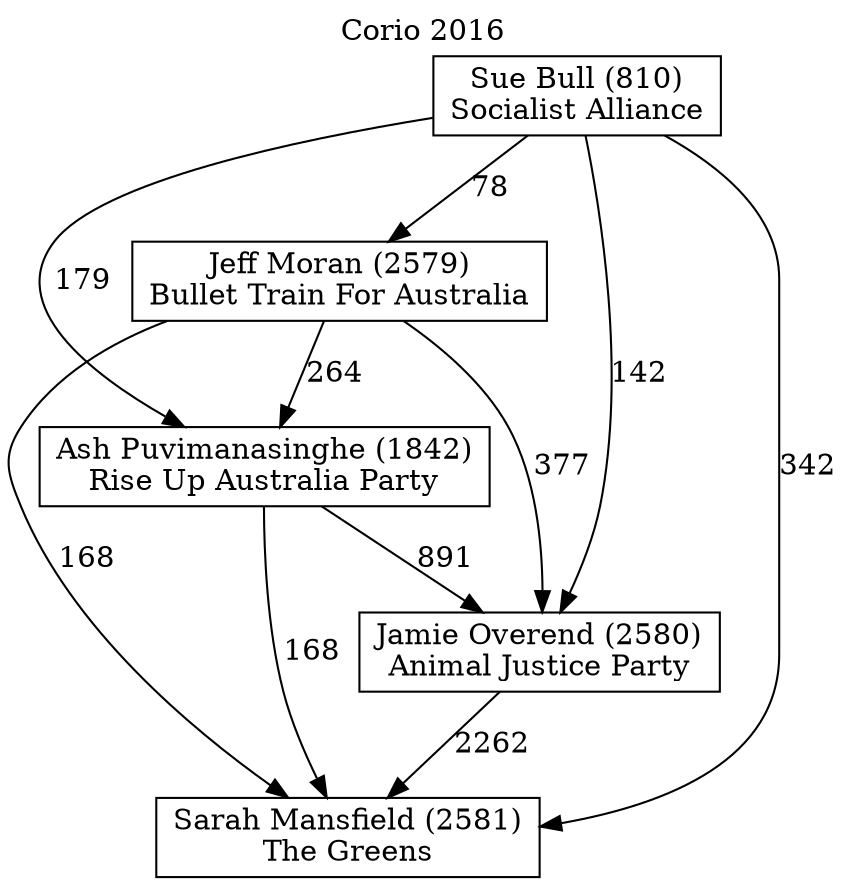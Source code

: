 // House preference flow
digraph "Sarah Mansfield (2581)_Corio_2016" {
	graph [label="Corio 2016" labelloc=t mclimit=10]
	node [shape=box]
	"Ash Puvimanasinghe (1842)" [label="Ash Puvimanasinghe (1842)
Rise Up Australia Party"]
	"Jamie Overend (2580)" [label="Jamie Overend (2580)
Animal Justice Party"]
	"Sue Bull (810)" [label="Sue Bull (810)
Socialist Alliance"]
	"Jeff Moran (2579)" [label="Jeff Moran (2579)
Bullet Train For Australia"]
	"Sarah Mansfield (2581)" [label="Sarah Mansfield (2581)
The Greens"]
	"Ash Puvimanasinghe (1842)" -> "Jamie Overend (2580)" [label=891]
	"Jamie Overend (2580)" -> "Sarah Mansfield (2581)" [label=2262]
	"Sue Bull (810)" -> "Sarah Mansfield (2581)" [label=342]
	"Jeff Moran (2579)" -> "Jamie Overend (2580)" [label=377]
	"Sue Bull (810)" -> "Jamie Overend (2580)" [label=142]
	"Ash Puvimanasinghe (1842)" -> "Sarah Mansfield (2581)" [label=168]
	"Sue Bull (810)" -> "Ash Puvimanasinghe (1842)" [label=179]
	"Jeff Moran (2579)" -> "Ash Puvimanasinghe (1842)" [label=264]
	"Sue Bull (810)" -> "Jeff Moran (2579)" [label=78]
	"Jeff Moran (2579)" -> "Sarah Mansfield (2581)" [label=168]
}
